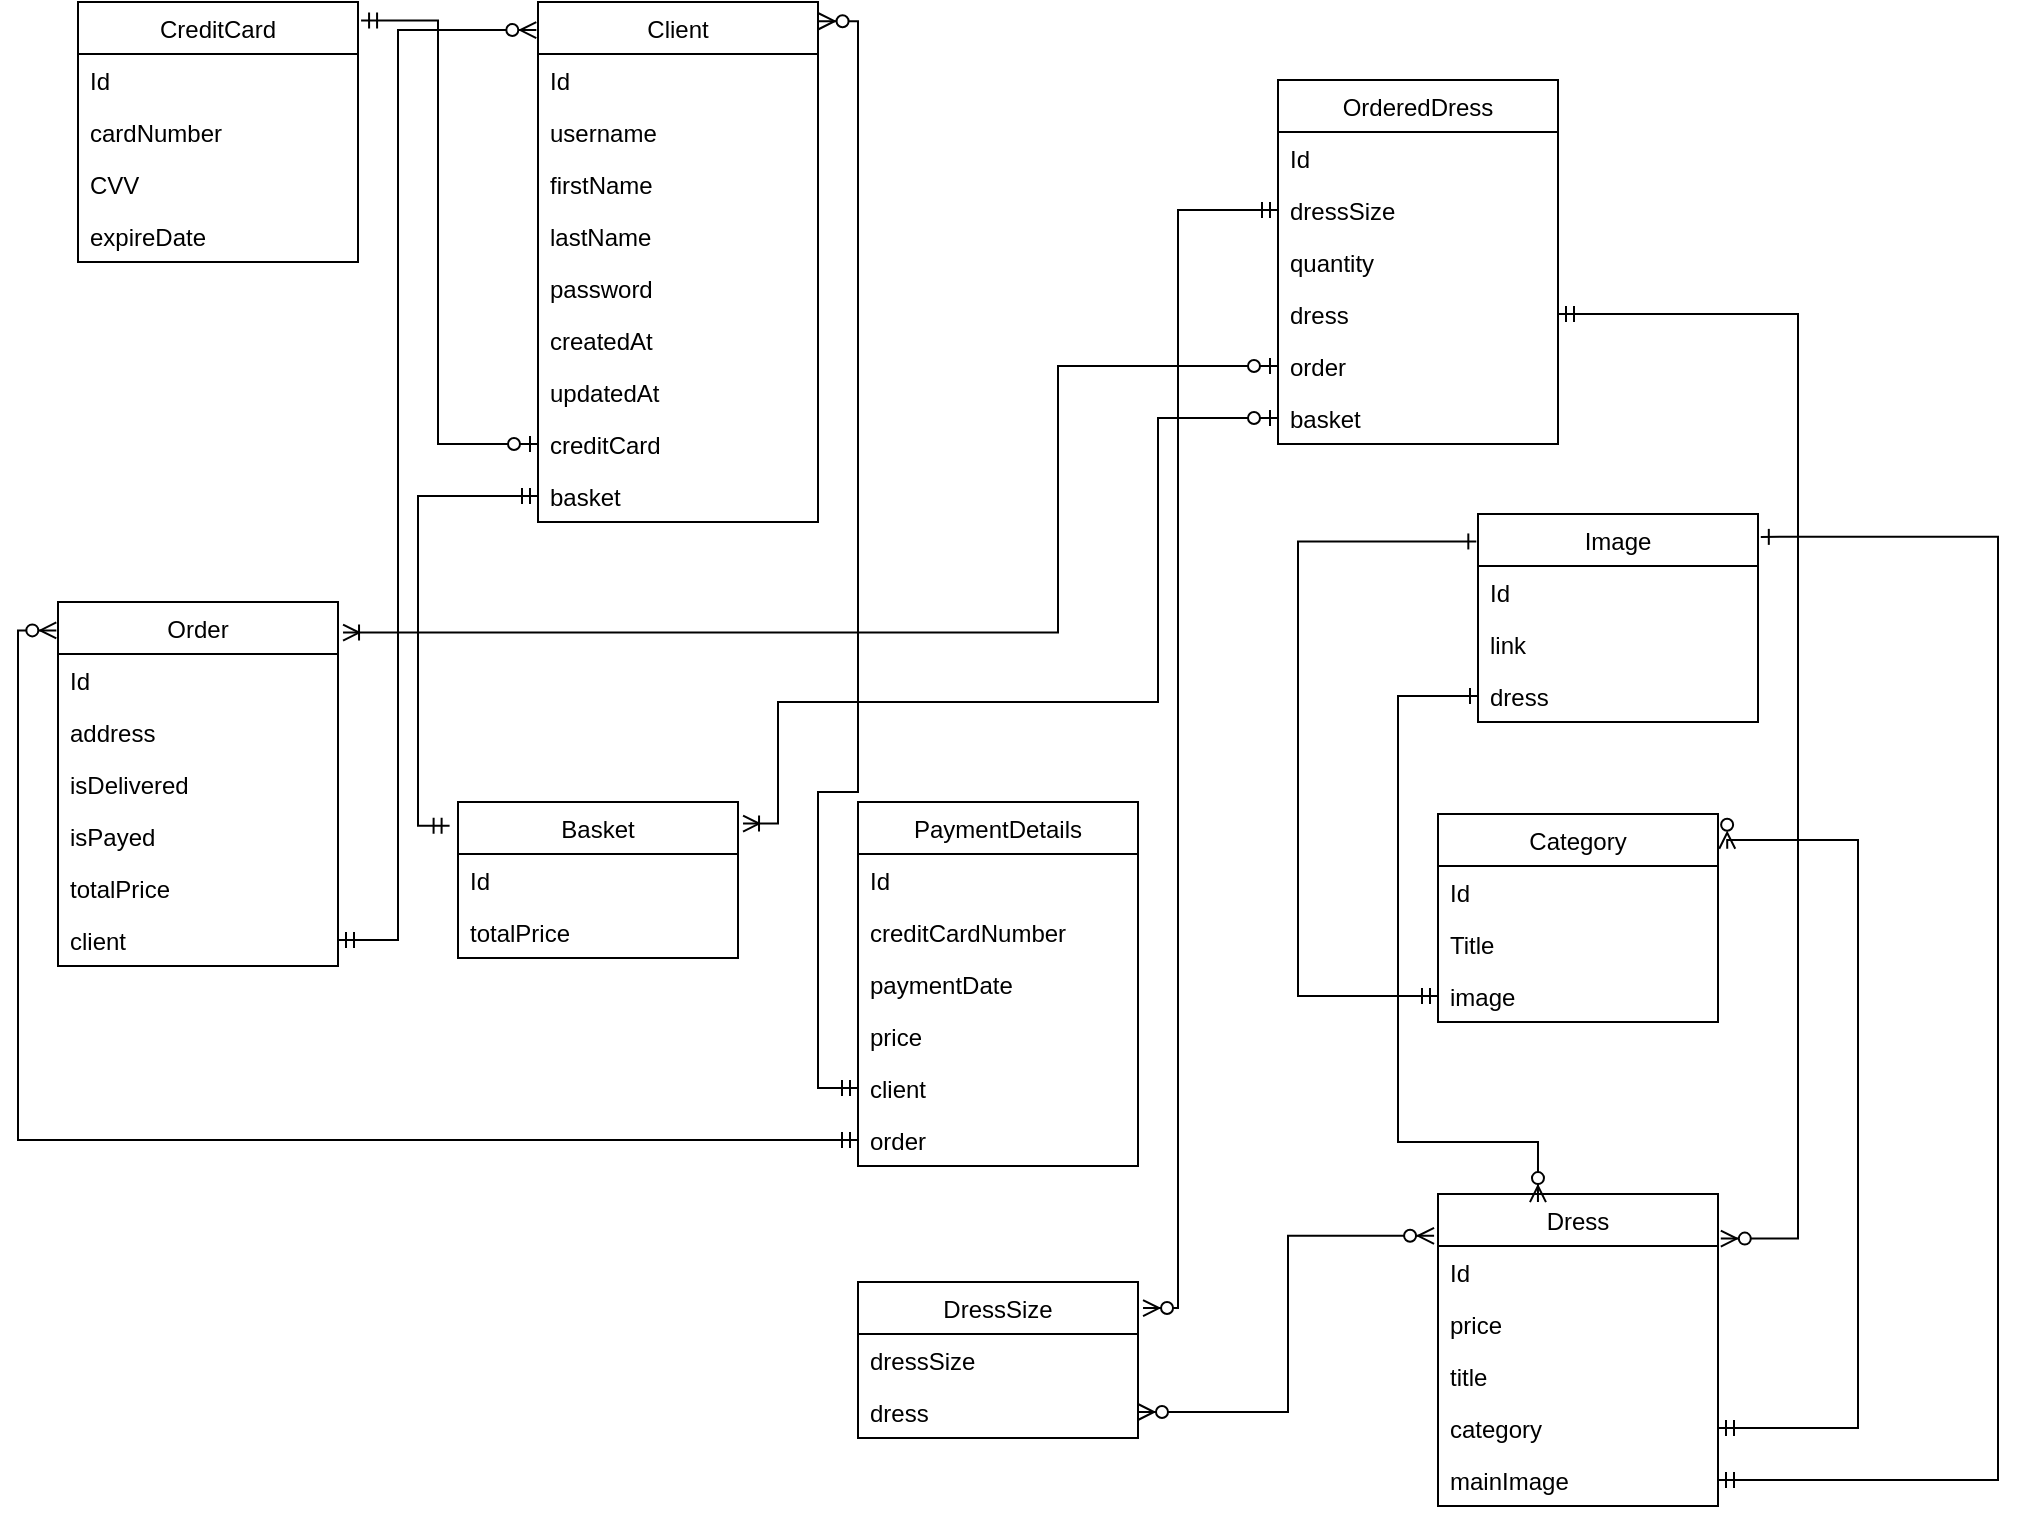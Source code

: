 <mxfile version="12.9.6" type="google"><diagram name="Page-1" id="5f0bae14-7c28-e335-631c-24af17079c00"><mxGraphModel dx="1836" dy="1015" grid="1" gridSize="10" guides="1" tooltips="1" connect="1" arrows="1" fold="1" page="1" pageScale="1" pageWidth="1100" pageHeight="850" background="#ffffff" math="0" shadow="0"><root><mxCell id="0"/><mxCell id="1" parent="0"/><mxCell id="-Gv1pIWwSh0Dp4rgvkgQ-12" value="CreditCard" style="swimlane;fontStyle=0;childLayout=stackLayout;horizontal=1;startSize=26;fillColor=none;horizontalStack=0;resizeParent=1;resizeParentMax=0;resizeLast=0;collapsible=1;marginBottom=0;" vertex="1" parent="1"><mxGeometry x="100" y="100" width="140" height="130" as="geometry"/></mxCell><mxCell id="-Gv1pIWwSh0Dp4rgvkgQ-13" value="Id" style="text;strokeColor=none;fillColor=none;align=left;verticalAlign=top;spacingLeft=4;spacingRight=4;overflow=hidden;rotatable=0;points=[[0,0.5],[1,0.5]];portConstraint=eastwest;" vertex="1" parent="-Gv1pIWwSh0Dp4rgvkgQ-12"><mxGeometry y="26" width="140" height="26" as="geometry"/></mxCell><mxCell id="-Gv1pIWwSh0Dp4rgvkgQ-14" value="cardNumber" style="text;strokeColor=none;fillColor=none;align=left;verticalAlign=top;spacingLeft=4;spacingRight=4;overflow=hidden;rotatable=0;points=[[0,0.5],[1,0.5]];portConstraint=eastwest;" vertex="1" parent="-Gv1pIWwSh0Dp4rgvkgQ-12"><mxGeometry y="52" width="140" height="26" as="geometry"/></mxCell><mxCell id="-Gv1pIWwSh0Dp4rgvkgQ-15" value="CVV" style="text;strokeColor=none;fillColor=none;align=left;verticalAlign=top;spacingLeft=4;spacingRight=4;overflow=hidden;rotatable=0;points=[[0,0.5],[1,0.5]];portConstraint=eastwest;" vertex="1" parent="-Gv1pIWwSh0Dp4rgvkgQ-12"><mxGeometry y="78" width="140" height="26" as="geometry"/></mxCell><mxCell id="-Gv1pIWwSh0Dp4rgvkgQ-18" value="expireDate" style="text;strokeColor=none;fillColor=none;align=left;verticalAlign=top;spacingLeft=4;spacingRight=4;overflow=hidden;rotatable=0;points=[[0,0.5],[1,0.5]];portConstraint=eastwest;" vertex="1" parent="-Gv1pIWwSh0Dp4rgvkgQ-12"><mxGeometry y="104" width="140" height="26" as="geometry"/></mxCell><mxCell id="-Gv1pIWwSh0Dp4rgvkgQ-19" value="Client" style="swimlane;fontStyle=0;childLayout=stackLayout;horizontal=1;startSize=26;fillColor=none;horizontalStack=0;resizeParent=1;resizeParentMax=0;resizeLast=0;collapsible=1;marginBottom=0;" vertex="1" parent="1"><mxGeometry x="330" y="100" width="140" height="260" as="geometry"/></mxCell><mxCell id="-Gv1pIWwSh0Dp4rgvkgQ-20" value="Id" style="text;strokeColor=none;fillColor=none;align=left;verticalAlign=top;spacingLeft=4;spacingRight=4;overflow=hidden;rotatable=0;points=[[0,0.5],[1,0.5]];portConstraint=eastwest;" vertex="1" parent="-Gv1pIWwSh0Dp4rgvkgQ-19"><mxGeometry y="26" width="140" height="26" as="geometry"/></mxCell><mxCell id="-Gv1pIWwSh0Dp4rgvkgQ-21" value="username" style="text;strokeColor=none;fillColor=none;align=left;verticalAlign=top;spacingLeft=4;spacingRight=4;overflow=hidden;rotatable=0;points=[[0,0.5],[1,0.5]];portConstraint=eastwest;" vertex="1" parent="-Gv1pIWwSh0Dp4rgvkgQ-19"><mxGeometry y="52" width="140" height="26" as="geometry"/></mxCell><mxCell id="-Gv1pIWwSh0Dp4rgvkgQ-22" value="firstName" style="text;strokeColor=none;fillColor=none;align=left;verticalAlign=top;spacingLeft=4;spacingRight=4;overflow=hidden;rotatable=0;points=[[0,0.5],[1,0.5]];portConstraint=eastwest;" vertex="1" parent="-Gv1pIWwSh0Dp4rgvkgQ-19"><mxGeometry y="78" width="140" height="26" as="geometry"/></mxCell><mxCell id="-Gv1pIWwSh0Dp4rgvkgQ-23" value="lastName" style="text;strokeColor=none;fillColor=none;align=left;verticalAlign=top;spacingLeft=4;spacingRight=4;overflow=hidden;rotatable=0;points=[[0,0.5],[1,0.5]];portConstraint=eastwest;" vertex="1" parent="-Gv1pIWwSh0Dp4rgvkgQ-19"><mxGeometry y="104" width="140" height="26" as="geometry"/></mxCell><mxCell id="-Gv1pIWwSh0Dp4rgvkgQ-24" value="password" style="text;strokeColor=none;fillColor=none;align=left;verticalAlign=top;spacingLeft=4;spacingRight=4;overflow=hidden;rotatable=0;points=[[0,0.5],[1,0.5]];portConstraint=eastwest;" vertex="1" parent="-Gv1pIWwSh0Dp4rgvkgQ-19"><mxGeometry y="130" width="140" height="26" as="geometry"/></mxCell><mxCell id="-Gv1pIWwSh0Dp4rgvkgQ-25" value="createdAt" style="text;strokeColor=none;fillColor=none;align=left;verticalAlign=top;spacingLeft=4;spacingRight=4;overflow=hidden;rotatable=0;points=[[0,0.5],[1,0.5]];portConstraint=eastwest;" vertex="1" parent="-Gv1pIWwSh0Dp4rgvkgQ-19"><mxGeometry y="156" width="140" height="26" as="geometry"/></mxCell><mxCell id="-Gv1pIWwSh0Dp4rgvkgQ-26" value="updatedAt" style="text;strokeColor=none;fillColor=none;align=left;verticalAlign=top;spacingLeft=4;spacingRight=4;overflow=hidden;rotatable=0;points=[[0,0.5],[1,0.5]];portConstraint=eastwest;" vertex="1" parent="-Gv1pIWwSh0Dp4rgvkgQ-19"><mxGeometry y="182" width="140" height="26" as="geometry"/></mxCell><mxCell id="-Gv1pIWwSh0Dp4rgvkgQ-27" value="creditCard" style="text;strokeColor=none;fillColor=none;align=left;verticalAlign=top;spacingLeft=4;spacingRight=4;overflow=hidden;rotatable=0;points=[[0,0.5],[1,0.5]];portConstraint=eastwest;" vertex="1" parent="-Gv1pIWwSh0Dp4rgvkgQ-19"><mxGeometry y="208" width="140" height="26" as="geometry"/></mxCell><mxCell id="-Gv1pIWwSh0Dp4rgvkgQ-75" value="basket" style="text;strokeColor=none;fillColor=none;align=left;verticalAlign=top;spacingLeft=4;spacingRight=4;overflow=hidden;rotatable=0;points=[[0,0.5],[1,0.5]];portConstraint=eastwest;" vertex="1" parent="-Gv1pIWwSh0Dp4rgvkgQ-19"><mxGeometry y="234" width="140" height="26" as="geometry"/></mxCell><mxCell id="-Gv1pIWwSh0Dp4rgvkgQ-28" style="edgeStyle=orthogonalEdgeStyle;rounded=0;orthogonalLoop=1;jettySize=auto;html=1;entryX=1.011;entryY=0.071;entryDx=0;entryDy=0;entryPerimeter=0;endArrow=ERmandOne;endFill=0;startArrow=ERzeroToOne;startFill=1;" edge="1" parent="1" source="-Gv1pIWwSh0Dp4rgvkgQ-27" target="-Gv1pIWwSh0Dp4rgvkgQ-12"><mxGeometry relative="1" as="geometry"><Array as="points"><mxPoint x="280" y="321"/><mxPoint x="280" y="109"/></Array></mxGeometry></mxCell><mxCell id="-Gv1pIWwSh0Dp4rgvkgQ-34" value="Order" style="swimlane;fontStyle=0;childLayout=stackLayout;horizontal=1;startSize=26;fillColor=none;horizontalStack=0;resizeParent=1;resizeParentMax=0;resizeLast=0;collapsible=1;marginBottom=0;" vertex="1" parent="1"><mxGeometry x="90" y="400" width="140" height="182" as="geometry"/></mxCell><mxCell id="-Gv1pIWwSh0Dp4rgvkgQ-35" value="Id" style="text;strokeColor=none;fillColor=none;align=left;verticalAlign=top;spacingLeft=4;spacingRight=4;overflow=hidden;rotatable=0;points=[[0,0.5],[1,0.5]];portConstraint=eastwest;" vertex="1" parent="-Gv1pIWwSh0Dp4rgvkgQ-34"><mxGeometry y="26" width="140" height="26" as="geometry"/></mxCell><mxCell id="-Gv1pIWwSh0Dp4rgvkgQ-36" value="address" style="text;strokeColor=none;fillColor=none;align=left;verticalAlign=top;spacingLeft=4;spacingRight=4;overflow=hidden;rotatable=0;points=[[0,0.5],[1,0.5]];portConstraint=eastwest;" vertex="1" parent="-Gv1pIWwSh0Dp4rgvkgQ-34"><mxGeometry y="52" width="140" height="26" as="geometry"/></mxCell><mxCell id="-Gv1pIWwSh0Dp4rgvkgQ-37" value="isDelivered" style="text;strokeColor=none;fillColor=none;align=left;verticalAlign=top;spacingLeft=4;spacingRight=4;overflow=hidden;rotatable=0;points=[[0,0.5],[1,0.5]];portConstraint=eastwest;" vertex="1" parent="-Gv1pIWwSh0Dp4rgvkgQ-34"><mxGeometry y="78" width="140" height="26" as="geometry"/></mxCell><mxCell id="-Gv1pIWwSh0Dp4rgvkgQ-38" value="isPayed" style="text;strokeColor=none;fillColor=none;align=left;verticalAlign=top;spacingLeft=4;spacingRight=4;overflow=hidden;rotatable=0;points=[[0,0.5],[1,0.5]];portConstraint=eastwest;" vertex="1" parent="-Gv1pIWwSh0Dp4rgvkgQ-34"><mxGeometry y="104" width="140" height="26" as="geometry"/></mxCell><mxCell id="-Gv1pIWwSh0Dp4rgvkgQ-39" value="totalPrice" style="text;strokeColor=none;fillColor=none;align=left;verticalAlign=top;spacingLeft=4;spacingRight=4;overflow=hidden;rotatable=0;points=[[0,0.5],[1,0.5]];portConstraint=eastwest;" vertex="1" parent="-Gv1pIWwSh0Dp4rgvkgQ-34"><mxGeometry y="130" width="140" height="26" as="geometry"/></mxCell><mxCell id="-Gv1pIWwSh0Dp4rgvkgQ-82" value="client" style="text;strokeColor=none;fillColor=none;align=left;verticalAlign=top;spacingLeft=4;spacingRight=4;overflow=hidden;rotatable=0;points=[[0,0.5],[1,0.5]];portConstraint=eastwest;" vertex="1" parent="-Gv1pIWwSh0Dp4rgvkgQ-34"><mxGeometry y="156" width="140" height="26" as="geometry"/></mxCell><mxCell id="-Gv1pIWwSh0Dp4rgvkgQ-76" style="edgeStyle=orthogonalEdgeStyle;rounded=0;orthogonalLoop=1;jettySize=auto;html=1;entryX=-0.03;entryY=0.153;entryDx=0;entryDy=0;entryPerimeter=0;startArrow=ERmandOne;startFill=0;endArrow=ERmandOne;endFill=0;" edge="1" parent="1" source="-Gv1pIWwSh0Dp4rgvkgQ-75" target="-Gv1pIWwSh0Dp4rgvkgQ-40"><mxGeometry relative="1" as="geometry"><Array as="points"><mxPoint x="270" y="347"/><mxPoint x="270" y="512"/></Array></mxGeometry></mxCell><mxCell id="-Gv1pIWwSh0Dp4rgvkgQ-81" style="edgeStyle=orthogonalEdgeStyle;rounded=0;orthogonalLoop=1;jettySize=auto;html=1;entryX=1.033;entryY=0.167;entryDx=0;entryDy=0;entryPerimeter=0;startArrow=ERmandOne;startFill=0;endArrow=ERzeroToMany;endFill=1;" edge="1" parent="1" source="-Gv1pIWwSh0Dp4rgvkgQ-79" target="-Gv1pIWwSh0Dp4rgvkgQ-66"><mxGeometry relative="1" as="geometry"><Array as="points"><mxPoint x="990" y="813"/><mxPoint x="990" y="519"/></Array></mxGeometry></mxCell><mxCell id="-Gv1pIWwSh0Dp4rgvkgQ-83" style="edgeStyle=orthogonalEdgeStyle;rounded=0;orthogonalLoop=1;jettySize=auto;html=1;entryX=-0.006;entryY=0.054;entryDx=0;entryDy=0;entryPerimeter=0;startArrow=ERmandOne;startFill=0;endArrow=ERzeroToMany;endFill=1;" edge="1" parent="1" source="-Gv1pIWwSh0Dp4rgvkgQ-82" target="-Gv1pIWwSh0Dp4rgvkgQ-19"><mxGeometry relative="1" as="geometry"><Array as="points"><mxPoint x="260" y="569"/><mxPoint x="260" y="114"/></Array></mxGeometry></mxCell><mxCell id="-Gv1pIWwSh0Dp4rgvkgQ-61" value="OrderedDress" style="swimlane;fontStyle=0;childLayout=stackLayout;horizontal=1;startSize=26;fillColor=none;horizontalStack=0;resizeParent=1;resizeParentMax=0;resizeLast=0;collapsible=1;marginBottom=0;" vertex="1" parent="1"><mxGeometry x="700" y="139" width="140" height="182" as="geometry"/></mxCell><mxCell id="-Gv1pIWwSh0Dp4rgvkgQ-62" value="Id" style="text;strokeColor=none;fillColor=none;align=left;verticalAlign=top;spacingLeft=4;spacingRight=4;overflow=hidden;rotatable=0;points=[[0,0.5],[1,0.5]];portConstraint=eastwest;" vertex="1" parent="-Gv1pIWwSh0Dp4rgvkgQ-61"><mxGeometry y="26" width="140" height="26" as="geometry"/></mxCell><mxCell id="-Gv1pIWwSh0Dp4rgvkgQ-84" value="dressSize" style="text;strokeColor=none;fillColor=none;align=left;verticalAlign=top;spacingLeft=4;spacingRight=4;overflow=hidden;rotatable=0;points=[[0,0.5],[1,0.5]];portConstraint=eastwest;" vertex="1" parent="-Gv1pIWwSh0Dp4rgvkgQ-61"><mxGeometry y="52" width="140" height="26" as="geometry"/></mxCell><mxCell id="-Gv1pIWwSh0Dp4rgvkgQ-85" value="quantity" style="text;strokeColor=none;fillColor=none;align=left;verticalAlign=top;spacingLeft=4;spacingRight=4;overflow=hidden;rotatable=0;points=[[0,0.5],[1,0.5]];portConstraint=eastwest;" vertex="1" parent="-Gv1pIWwSh0Dp4rgvkgQ-61"><mxGeometry y="78" width="140" height="26" as="geometry"/></mxCell><mxCell id="-Gv1pIWwSh0Dp4rgvkgQ-86" value="dress" style="text;strokeColor=none;fillColor=none;align=left;verticalAlign=top;spacingLeft=4;spacingRight=4;overflow=hidden;rotatable=0;points=[[0,0.5],[1,0.5]];portConstraint=eastwest;" vertex="1" parent="-Gv1pIWwSh0Dp4rgvkgQ-61"><mxGeometry y="104" width="140" height="26" as="geometry"/></mxCell><mxCell id="-Gv1pIWwSh0Dp4rgvkgQ-87" value="order" style="text;strokeColor=none;fillColor=none;align=left;verticalAlign=top;spacingLeft=4;spacingRight=4;overflow=hidden;rotatable=0;points=[[0,0.5],[1,0.5]];portConstraint=eastwest;" vertex="1" parent="-Gv1pIWwSh0Dp4rgvkgQ-61"><mxGeometry y="130" width="140" height="26" as="geometry"/></mxCell><mxCell id="-Gv1pIWwSh0Dp4rgvkgQ-88" value="basket" style="text;strokeColor=none;fillColor=none;align=left;verticalAlign=top;spacingLeft=4;spacingRight=4;overflow=hidden;rotatable=0;points=[[0,0.5],[1,0.5]];portConstraint=eastwest;" vertex="1" parent="-Gv1pIWwSh0Dp4rgvkgQ-61"><mxGeometry y="156" width="140" height="26" as="geometry"/></mxCell><mxCell id="-Gv1pIWwSh0Dp4rgvkgQ-89" style="edgeStyle=orthogonalEdgeStyle;rounded=0;orthogonalLoop=1;jettySize=auto;html=1;entryX=1.01;entryY=0.143;entryDx=0;entryDy=0;entryPerimeter=0;startArrow=ERmandOne;startFill=0;endArrow=ERzeroToMany;endFill=1;" edge="1" parent="1" source="-Gv1pIWwSh0Dp4rgvkgQ-86" target="-Gv1pIWwSh0Dp4rgvkgQ-51"><mxGeometry relative="1" as="geometry"><Array as="points"><mxPoint x="960" y="256"/><mxPoint x="960" y="718"/></Array></mxGeometry></mxCell><mxCell id="-Gv1pIWwSh0Dp4rgvkgQ-40" value="Basket" style="swimlane;fontStyle=0;childLayout=stackLayout;horizontal=1;startSize=26;fillColor=none;horizontalStack=0;resizeParent=1;resizeParentMax=0;resizeLast=0;collapsible=1;marginBottom=0;" vertex="1" parent="1"><mxGeometry x="290" y="500" width="140" height="78" as="geometry"/></mxCell><mxCell id="-Gv1pIWwSh0Dp4rgvkgQ-41" value="Id" style="text;strokeColor=none;fillColor=none;align=left;verticalAlign=top;spacingLeft=4;spacingRight=4;overflow=hidden;rotatable=0;points=[[0,0.5],[1,0.5]];portConstraint=eastwest;" vertex="1" parent="-Gv1pIWwSh0Dp4rgvkgQ-40"><mxGeometry y="26" width="140" height="26" as="geometry"/></mxCell><mxCell id="-Gv1pIWwSh0Dp4rgvkgQ-42" value="totalPrice" style="text;strokeColor=none;fillColor=none;align=left;verticalAlign=top;spacingLeft=4;spacingRight=4;overflow=hidden;rotatable=0;points=[[0,0.5],[1,0.5]];portConstraint=eastwest;" vertex="1" parent="-Gv1pIWwSh0Dp4rgvkgQ-40"><mxGeometry y="52" width="140" height="26" as="geometry"/></mxCell><mxCell id="-Gv1pIWwSh0Dp4rgvkgQ-46" value="PaymentDetails" style="swimlane;fontStyle=0;childLayout=stackLayout;horizontal=1;startSize=26;fillColor=none;horizontalStack=0;resizeParent=1;resizeParentMax=0;resizeLast=0;collapsible=1;marginBottom=0;" vertex="1" parent="1"><mxGeometry x="490" y="500" width="140" height="182" as="geometry"/></mxCell><mxCell id="-Gv1pIWwSh0Dp4rgvkgQ-47" value="Id" style="text;strokeColor=none;fillColor=none;align=left;verticalAlign=top;spacingLeft=4;spacingRight=4;overflow=hidden;rotatable=0;points=[[0,0.5],[1,0.5]];portConstraint=eastwest;" vertex="1" parent="-Gv1pIWwSh0Dp4rgvkgQ-46"><mxGeometry y="26" width="140" height="26" as="geometry"/></mxCell><mxCell id="-Gv1pIWwSh0Dp4rgvkgQ-48" value="creditCardNumber" style="text;strokeColor=none;fillColor=none;align=left;verticalAlign=top;spacingLeft=4;spacingRight=4;overflow=hidden;rotatable=0;points=[[0,0.5],[1,0.5]];portConstraint=eastwest;" vertex="1" parent="-Gv1pIWwSh0Dp4rgvkgQ-46"><mxGeometry y="52" width="140" height="26" as="geometry"/></mxCell><mxCell id="-Gv1pIWwSh0Dp4rgvkgQ-49" value="paymentDate" style="text;strokeColor=none;fillColor=none;align=left;verticalAlign=top;spacingLeft=4;spacingRight=4;overflow=hidden;rotatable=0;points=[[0,0.5],[1,0.5]];portConstraint=eastwest;" vertex="1" parent="-Gv1pIWwSh0Dp4rgvkgQ-46"><mxGeometry y="78" width="140" height="26" as="geometry"/></mxCell><mxCell id="-Gv1pIWwSh0Dp4rgvkgQ-50" value="price" style="text;strokeColor=none;fillColor=none;align=left;verticalAlign=top;spacingLeft=4;spacingRight=4;overflow=hidden;rotatable=0;points=[[0,0.5],[1,0.5]];portConstraint=eastwest;" vertex="1" parent="-Gv1pIWwSh0Dp4rgvkgQ-46"><mxGeometry y="104" width="140" height="26" as="geometry"/></mxCell><mxCell id="-Gv1pIWwSh0Dp4rgvkgQ-92" value="client" style="text;strokeColor=none;fillColor=none;align=left;verticalAlign=top;spacingLeft=4;spacingRight=4;overflow=hidden;rotatable=0;points=[[0,0.5],[1,0.5]];portConstraint=eastwest;" vertex="1" parent="-Gv1pIWwSh0Dp4rgvkgQ-46"><mxGeometry y="130" width="140" height="26" as="geometry"/></mxCell><mxCell id="-Gv1pIWwSh0Dp4rgvkgQ-93" value="order" style="text;strokeColor=none;fillColor=none;align=left;verticalAlign=top;spacingLeft=4;spacingRight=4;overflow=hidden;rotatable=0;points=[[0,0.5],[1,0.5]];portConstraint=eastwest;" vertex="1" parent="-Gv1pIWwSh0Dp4rgvkgQ-46"><mxGeometry y="156" width="140" height="26" as="geometry"/></mxCell><mxCell id="-Gv1pIWwSh0Dp4rgvkgQ-90" style="edgeStyle=orthogonalEdgeStyle;rounded=0;orthogonalLoop=1;jettySize=auto;html=1;entryX=1.018;entryY=0.084;entryDx=0;entryDy=0;entryPerimeter=0;startArrow=ERzeroToOne;startFill=1;endArrow=ERoneToMany;endFill=0;" edge="1" parent="1" source="-Gv1pIWwSh0Dp4rgvkgQ-87" target="-Gv1pIWwSh0Dp4rgvkgQ-34"><mxGeometry relative="1" as="geometry"><Array as="points"><mxPoint x="590" y="282"/><mxPoint x="590" y="415"/></Array></mxGeometry></mxCell><mxCell id="-Gv1pIWwSh0Dp4rgvkgQ-91" style="edgeStyle=orthogonalEdgeStyle;rounded=0;orthogonalLoop=1;jettySize=auto;html=1;entryX=1.018;entryY=0.138;entryDx=0;entryDy=0;entryPerimeter=0;startArrow=ERzeroToOne;startFill=1;endArrow=ERoneToMany;endFill=0;" edge="1" parent="1" source="-Gv1pIWwSh0Dp4rgvkgQ-88" target="-Gv1pIWwSh0Dp4rgvkgQ-40"><mxGeometry relative="1" as="geometry"><Array as="points"><mxPoint x="640" y="308"/><mxPoint x="640" y="450"/><mxPoint x="450" y="450"/><mxPoint x="450" y="511"/></Array></mxGeometry></mxCell><mxCell id="-Gv1pIWwSh0Dp4rgvkgQ-56" value="DressSize" style="swimlane;fontStyle=0;childLayout=stackLayout;horizontal=1;startSize=26;fillColor=none;horizontalStack=0;resizeParent=1;resizeParentMax=0;resizeLast=0;collapsible=1;marginBottom=0;" vertex="1" parent="1"><mxGeometry x="490" y="740" width="140" height="78" as="geometry"/></mxCell><mxCell id="-Gv1pIWwSh0Dp4rgvkgQ-57" value="dressSize" style="text;strokeColor=none;fillColor=none;align=left;verticalAlign=top;spacingLeft=4;spacingRight=4;overflow=hidden;rotatable=0;points=[[0,0.5],[1,0.5]];portConstraint=eastwest;" vertex="1" parent="-Gv1pIWwSh0Dp4rgvkgQ-56"><mxGeometry y="26" width="140" height="26" as="geometry"/></mxCell><mxCell id="-Gv1pIWwSh0Dp4rgvkgQ-96" value="dress" style="text;strokeColor=none;fillColor=none;align=left;verticalAlign=top;spacingLeft=4;spacingRight=4;overflow=hidden;rotatable=0;points=[[0,0.5],[1,0.5]];portConstraint=eastwest;" vertex="1" parent="-Gv1pIWwSh0Dp4rgvkgQ-56"><mxGeometry y="52" width="140" height="26" as="geometry"/></mxCell><mxCell id="-Gv1pIWwSh0Dp4rgvkgQ-94" style="edgeStyle=orthogonalEdgeStyle;rounded=0;orthogonalLoop=1;jettySize=auto;html=1;entryX=-0.006;entryY=0.078;entryDx=0;entryDy=0;entryPerimeter=0;startArrow=ERmandOne;startFill=0;endArrow=ERzeroToMany;endFill=1;" edge="1" parent="1" source="-Gv1pIWwSh0Dp4rgvkgQ-93" target="-Gv1pIWwSh0Dp4rgvkgQ-34"><mxGeometry relative="1" as="geometry"/></mxCell><mxCell id="-Gv1pIWwSh0Dp4rgvkgQ-95" style="edgeStyle=orthogonalEdgeStyle;rounded=0;orthogonalLoop=1;jettySize=auto;html=1;entryX=1.002;entryY=0.037;entryDx=0;entryDy=0;entryPerimeter=0;startArrow=ERmandOne;startFill=0;endArrow=ERzeroToMany;endFill=1;" edge="1" parent="1" source="-Gv1pIWwSh0Dp4rgvkgQ-92" target="-Gv1pIWwSh0Dp4rgvkgQ-19"><mxGeometry relative="1" as="geometry"/></mxCell><mxCell id="-Gv1pIWwSh0Dp4rgvkgQ-97" style="edgeStyle=orthogonalEdgeStyle;rounded=0;orthogonalLoop=1;jettySize=auto;html=1;entryX=-0.014;entryY=0.134;entryDx=0;entryDy=0;entryPerimeter=0;startArrow=ERzeroToMany;startFill=1;endArrow=ERzeroToMany;endFill=1;" edge="1" parent="1" source="-Gv1pIWwSh0Dp4rgvkgQ-96" target="-Gv1pIWwSh0Dp4rgvkgQ-51"><mxGeometry relative="1" as="geometry"/></mxCell><mxCell id="-Gv1pIWwSh0Dp4rgvkgQ-98" style="edgeStyle=orthogonalEdgeStyle;rounded=0;orthogonalLoop=1;jettySize=auto;html=1;entryX=1.018;entryY=0.167;entryDx=0;entryDy=0;entryPerimeter=0;startArrow=ERmandOne;startFill=0;endArrow=ERzeroToMany;endFill=1;" edge="1" parent="1" source="-Gv1pIWwSh0Dp4rgvkgQ-84" target="-Gv1pIWwSh0Dp4rgvkgQ-56"><mxGeometry relative="1" as="geometry"><Array as="points"><mxPoint x="650" y="204"/><mxPoint x="650" y="753"/></Array></mxGeometry></mxCell><mxCell id="-Gv1pIWwSh0Dp4rgvkgQ-66" value="Category" style="swimlane;fontStyle=0;childLayout=stackLayout;horizontal=1;startSize=26;fillColor=none;horizontalStack=0;resizeParent=1;resizeParentMax=0;resizeLast=0;collapsible=1;marginBottom=0;" vertex="1" parent="1"><mxGeometry x="780" y="506" width="140" height="104" as="geometry"/></mxCell><mxCell id="-Gv1pIWwSh0Dp4rgvkgQ-67" value="Id" style="text;strokeColor=none;fillColor=none;align=left;verticalAlign=top;spacingLeft=4;spacingRight=4;overflow=hidden;rotatable=0;points=[[0,0.5],[1,0.5]];portConstraint=eastwest;" vertex="1" parent="-Gv1pIWwSh0Dp4rgvkgQ-66"><mxGeometry y="26" width="140" height="26" as="geometry"/></mxCell><mxCell id="-Gv1pIWwSh0Dp4rgvkgQ-71" value="Title" style="text;strokeColor=none;fillColor=none;align=left;verticalAlign=top;spacingLeft=4;spacingRight=4;overflow=hidden;rotatable=0;points=[[0,0.5],[1,0.5]];portConstraint=eastwest;" vertex="1" parent="-Gv1pIWwSh0Dp4rgvkgQ-66"><mxGeometry y="52" width="140" height="26" as="geometry"/></mxCell><mxCell id="-Gv1pIWwSh0Dp4rgvkgQ-104" value="image" style="text;strokeColor=none;fillColor=none;align=left;verticalAlign=top;spacingLeft=4;spacingRight=4;overflow=hidden;rotatable=0;points=[[0,0.5],[1,0.5]];portConstraint=eastwest;" vertex="1" parent="-Gv1pIWwSh0Dp4rgvkgQ-66"><mxGeometry y="78" width="140" height="26" as="geometry"/></mxCell><mxCell id="-Gv1pIWwSh0Dp4rgvkgQ-51" value="Dress" style="swimlane;fontStyle=0;childLayout=stackLayout;horizontal=1;startSize=26;fillColor=none;horizontalStack=0;resizeParent=1;resizeParentMax=0;resizeLast=0;collapsible=1;marginBottom=0;" vertex="1" parent="1"><mxGeometry x="780" y="696" width="140" height="156" as="geometry"/></mxCell><mxCell id="-Gv1pIWwSh0Dp4rgvkgQ-52" value="Id" style="text;strokeColor=none;fillColor=none;align=left;verticalAlign=top;spacingLeft=4;spacingRight=4;overflow=hidden;rotatable=0;points=[[0,0.5],[1,0.5]];portConstraint=eastwest;" vertex="1" parent="-Gv1pIWwSh0Dp4rgvkgQ-51"><mxGeometry y="26" width="140" height="26" as="geometry"/></mxCell><mxCell id="-Gv1pIWwSh0Dp4rgvkgQ-77" value="price" style="text;strokeColor=none;fillColor=none;align=left;verticalAlign=top;spacingLeft=4;spacingRight=4;overflow=hidden;rotatable=0;points=[[0,0.5],[1,0.5]];portConstraint=eastwest;" vertex="1" parent="-Gv1pIWwSh0Dp4rgvkgQ-51"><mxGeometry y="52" width="140" height="26" as="geometry"/></mxCell><mxCell id="-Gv1pIWwSh0Dp4rgvkgQ-78" value="title" style="text;strokeColor=none;fillColor=none;align=left;verticalAlign=top;spacingLeft=4;spacingRight=4;overflow=hidden;rotatable=0;points=[[0,0.5],[1,0.5]];portConstraint=eastwest;" vertex="1" parent="-Gv1pIWwSh0Dp4rgvkgQ-51"><mxGeometry y="78" width="140" height="26" as="geometry"/></mxCell><mxCell id="-Gv1pIWwSh0Dp4rgvkgQ-79" value="category" style="text;strokeColor=none;fillColor=none;align=left;verticalAlign=top;spacingLeft=4;spacingRight=4;overflow=hidden;rotatable=0;points=[[0,0.5],[1,0.5]];portConstraint=eastwest;" vertex="1" parent="-Gv1pIWwSh0Dp4rgvkgQ-51"><mxGeometry y="104" width="140" height="26" as="geometry"/></mxCell><mxCell id="-Gv1pIWwSh0Dp4rgvkgQ-99" value="mainImage" style="text;strokeColor=none;fillColor=none;align=left;verticalAlign=top;spacingLeft=4;spacingRight=4;overflow=hidden;rotatable=0;points=[[0,0.5],[1,0.5]];portConstraint=eastwest;" vertex="1" parent="-Gv1pIWwSh0Dp4rgvkgQ-51"><mxGeometry y="130" width="140" height="26" as="geometry"/></mxCell><mxCell id="-Gv1pIWwSh0Dp4rgvkgQ-29" value="Image" style="swimlane;fontStyle=0;childLayout=stackLayout;horizontal=1;startSize=26;fillColor=none;horizontalStack=0;resizeParent=1;resizeParentMax=0;resizeLast=0;collapsible=1;marginBottom=0;" vertex="1" parent="1"><mxGeometry x="800" y="356" width="140" height="104" as="geometry"/></mxCell><mxCell id="-Gv1pIWwSh0Dp4rgvkgQ-30" value="Id" style="text;strokeColor=none;fillColor=none;align=left;verticalAlign=top;spacingLeft=4;spacingRight=4;overflow=hidden;rotatable=0;points=[[0,0.5],[1,0.5]];portConstraint=eastwest;" vertex="1" parent="-Gv1pIWwSh0Dp4rgvkgQ-29"><mxGeometry y="26" width="140" height="26" as="geometry"/></mxCell><mxCell id="-Gv1pIWwSh0Dp4rgvkgQ-31" value="link" style="text;strokeColor=none;fillColor=none;align=left;verticalAlign=top;spacingLeft=4;spacingRight=4;overflow=hidden;rotatable=0;points=[[0,0.5],[1,0.5]];portConstraint=eastwest;" vertex="1" parent="-Gv1pIWwSh0Dp4rgvkgQ-29"><mxGeometry y="52" width="140" height="26" as="geometry"/></mxCell><mxCell id="-Gv1pIWwSh0Dp4rgvkgQ-101" value="dress" style="text;strokeColor=none;fillColor=none;align=left;verticalAlign=top;spacingLeft=4;spacingRight=4;overflow=hidden;rotatable=0;points=[[0,0.5],[1,0.5]];portConstraint=eastwest;" vertex="1" parent="-Gv1pIWwSh0Dp4rgvkgQ-29"><mxGeometry y="78" width="140" height="26" as="geometry"/></mxCell><mxCell id="-Gv1pIWwSh0Dp4rgvkgQ-102" style="edgeStyle=orthogonalEdgeStyle;rounded=0;orthogonalLoop=1;jettySize=auto;html=1;exitX=1;exitY=0.5;exitDx=0;exitDy=0;entryX=1.01;entryY=0.11;entryDx=0;entryDy=0;entryPerimeter=0;startArrow=ERmandOne;startFill=0;endArrow=ERone;endFill=0;" edge="1" parent="1" source="-Gv1pIWwSh0Dp4rgvkgQ-99" target="-Gv1pIWwSh0Dp4rgvkgQ-29"><mxGeometry relative="1" as="geometry"><Array as="points"><mxPoint x="1060" y="839"/><mxPoint x="1060" y="367"/></Array></mxGeometry></mxCell><mxCell id="-Gv1pIWwSh0Dp4rgvkgQ-103" style="edgeStyle=orthogonalEdgeStyle;rounded=0;orthogonalLoop=1;jettySize=auto;html=1;entryX=0.357;entryY=0.026;entryDx=0;entryDy=0;entryPerimeter=0;startArrow=ERone;startFill=0;endArrow=ERzeroToMany;endFill=1;" edge="1" parent="1" source="-Gv1pIWwSh0Dp4rgvkgQ-101" target="-Gv1pIWwSh0Dp4rgvkgQ-51"><mxGeometry relative="1" as="geometry"><Array as="points"><mxPoint x="760" y="447"/><mxPoint x="760" y="670"/><mxPoint x="830" y="670"/></Array></mxGeometry></mxCell><mxCell id="-Gv1pIWwSh0Dp4rgvkgQ-105" style="edgeStyle=orthogonalEdgeStyle;rounded=0;orthogonalLoop=1;jettySize=auto;html=1;entryX=-0.006;entryY=0.132;entryDx=0;entryDy=0;entryPerimeter=0;startArrow=ERmandOne;startFill=0;endArrow=ERone;endFill=0;" edge="1" parent="1" source="-Gv1pIWwSh0Dp4rgvkgQ-104" target="-Gv1pIWwSh0Dp4rgvkgQ-29"><mxGeometry relative="1" as="geometry"><Array as="points"><mxPoint x="710" y="597"/><mxPoint x="710" y="370"/></Array></mxGeometry></mxCell></root></mxGraphModel></diagram></mxfile>